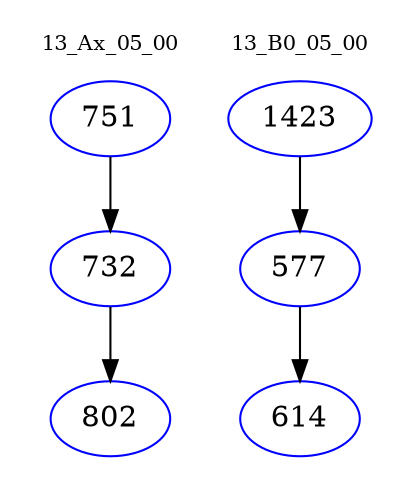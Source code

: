 digraph{
subgraph cluster_0 {
color = white
label = "13_Ax_05_00";
fontsize=10;
T0_751 [label="751", color="blue"]
T0_751 -> T0_732 [color="black"]
T0_732 [label="732", color="blue"]
T0_732 -> T0_802 [color="black"]
T0_802 [label="802", color="blue"]
}
subgraph cluster_1 {
color = white
label = "13_B0_05_00";
fontsize=10;
T1_1423 [label="1423", color="blue"]
T1_1423 -> T1_577 [color="black"]
T1_577 [label="577", color="blue"]
T1_577 -> T1_614 [color="black"]
T1_614 [label="614", color="blue"]
}
}
